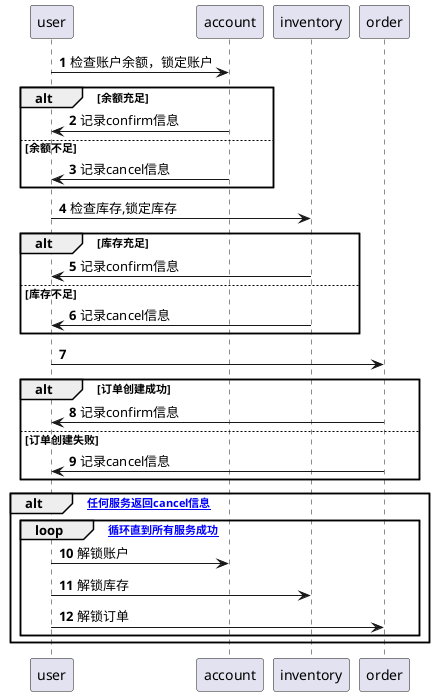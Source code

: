 @startuml
'https://plantuml.com/sequence-diagram

autonumber
'
'Alice -> Bob: Authentication Request
'Bob --> Alice: Authentication Response
'
'Alice -> Bob: Another authentication Request
'Alice <-- Bob: another authentication Response
'

user -> account: 检查账户余额，锁定账户
alt 余额充足
    account -> user: 记录confirm信息
else 余额不足
    account -> user: 记录cancel信息
end

user -> inventory: 检查库存,锁定库存
alt 库存充足
    inventory -> user: 记录confirm信息
else 库存不足
    inventory -> user: 记录cancel信息
end

user -> order
alt 订单创建成功
    order -> user: 记录confirm信息
else 订单创建失败
    order -> user: 记录cancel信息
end

alt [任何服务返回cancel信息]
loop [循环直到所有服务成功]
    user -> account: 解锁账户
    user -> inventory: 解锁库存
    user -> order: 解锁订单
end
'else [所有服务返回confirm信息]
'    user -> account: 扣减账户余额
'    user -> inventory: 减少库存
'    user -> order: 创建订单
end


@enduml